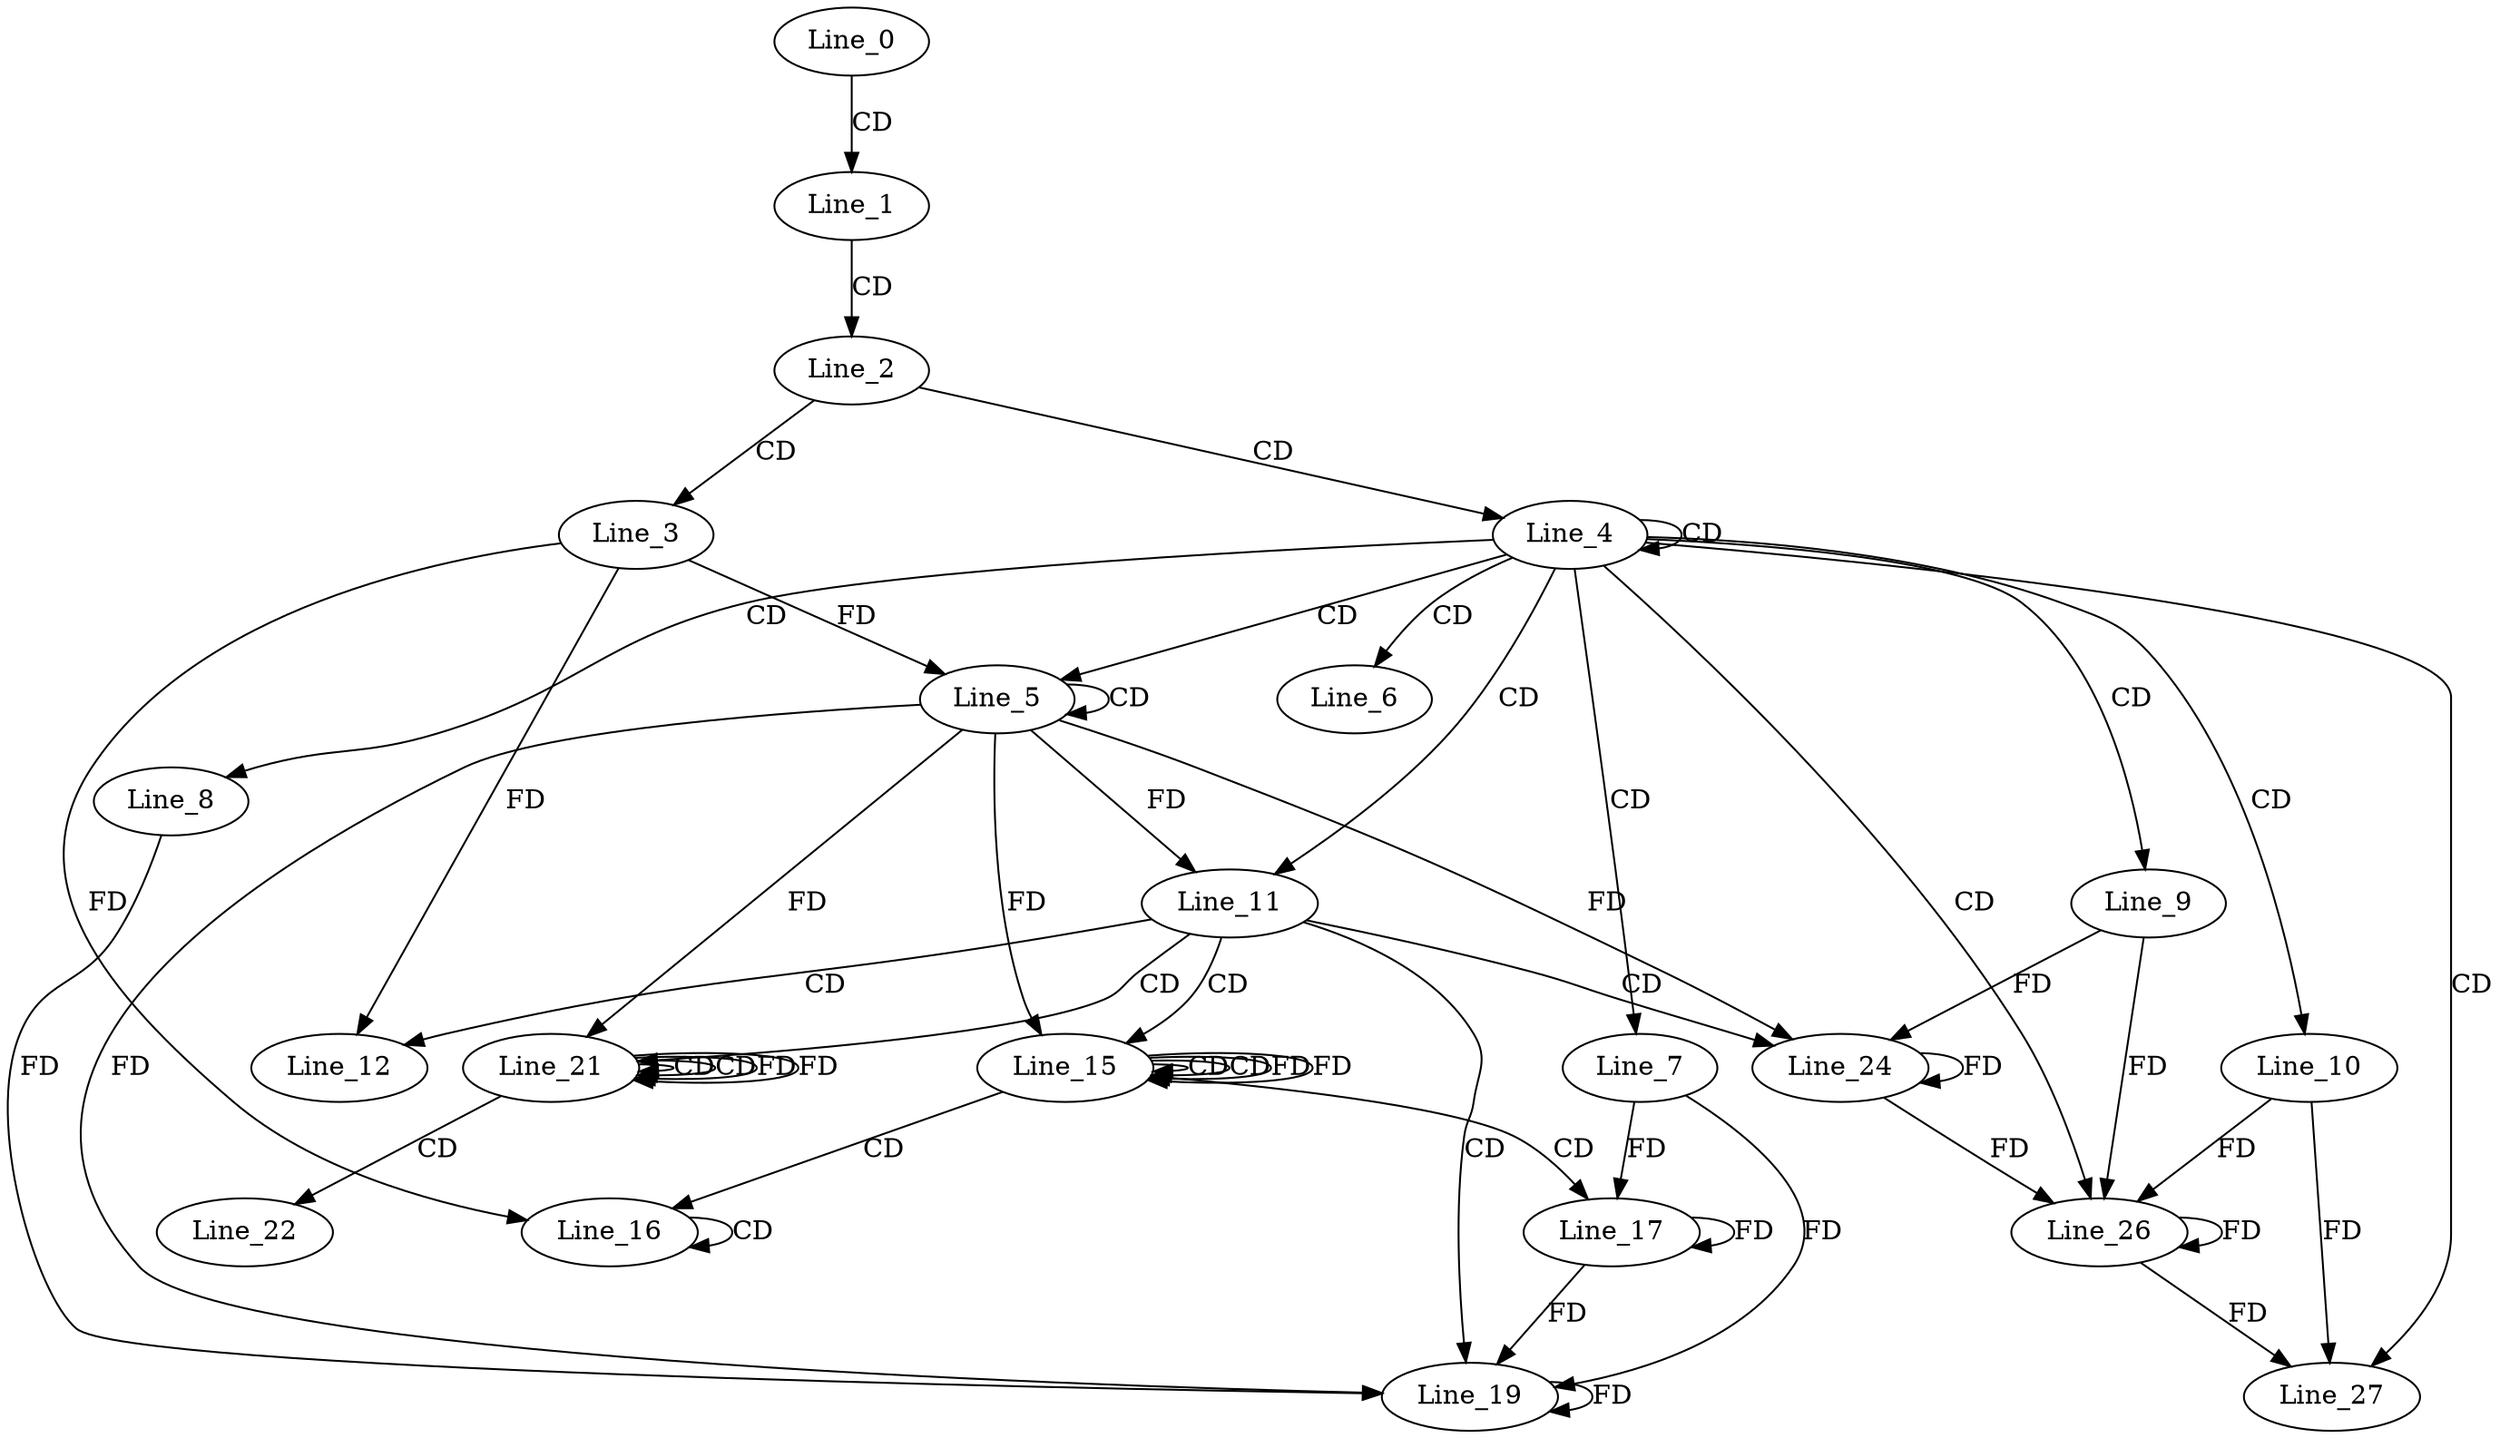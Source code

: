 digraph G {
  Line_0;
  Line_1;
  Line_2;
  Line_3;
  Line_4;
  Line_5;
  Line_5;
  Line_6;
  Line_7;
  Line_8;
  Line_9;
  Line_10;
  Line_11;
  Line_12;
  Line_15;
  Line_15;
  Line_15;
  Line_16;
  Line_16;
  Line_17;
  Line_19;
  Line_21;
  Line_21;
  Line_21;
  Line_22;
  Line_24;
  Line_26;
  Line_26;
  Line_27;
  Line_0 -> Line_1 [ label="CD" ];
  Line_1 -> Line_2 [ label="CD" ];
  Line_2 -> Line_3 [ label="CD" ];
  Line_2 -> Line_4 [ label="CD" ];
  Line_4 -> Line_4 [ label="CD" ];
  Line_4 -> Line_5 [ label="CD" ];
  Line_5 -> Line_5 [ label="CD" ];
  Line_3 -> Line_5 [ label="FD" ];
  Line_4 -> Line_6 [ label="CD" ];
  Line_4 -> Line_7 [ label="CD" ];
  Line_4 -> Line_8 [ label="CD" ];
  Line_4 -> Line_9 [ label="CD" ];
  Line_4 -> Line_10 [ label="CD" ];
  Line_4 -> Line_11 [ label="CD" ];
  Line_5 -> Line_11 [ label="FD" ];
  Line_11 -> Line_12 [ label="CD" ];
  Line_3 -> Line_12 [ label="FD" ];
  Line_11 -> Line_15 [ label="CD" ];
  Line_15 -> Line_15 [ label="CD" ];
  Line_5 -> Line_15 [ label="FD" ];
  Line_15 -> Line_15 [ label="CD" ];
  Line_15 -> Line_15 [ label="FD" ];
  Line_15 -> Line_16 [ label="CD" ];
  Line_16 -> Line_16 [ label="CD" ];
  Line_3 -> Line_16 [ label="FD" ];
  Line_15 -> Line_17 [ label="CD" ];
  Line_17 -> Line_17 [ label="FD" ];
  Line_7 -> Line_17 [ label="FD" ];
  Line_11 -> Line_19 [ label="CD" ];
  Line_8 -> Line_19 [ label="FD" ];
  Line_19 -> Line_19 [ label="FD" ];
  Line_17 -> Line_19 [ label="FD" ];
  Line_7 -> Line_19 [ label="FD" ];
  Line_5 -> Line_19 [ label="FD" ];
  Line_11 -> Line_21 [ label="CD" ];
  Line_21 -> Line_21 [ label="CD" ];
  Line_5 -> Line_21 [ label="FD" ];
  Line_21 -> Line_21 [ label="CD" ];
  Line_21 -> Line_21 [ label="FD" ];
  Line_21 -> Line_22 [ label="CD" ];
  Line_11 -> Line_24 [ label="CD" ];
  Line_9 -> Line_24 [ label="FD" ];
  Line_24 -> Line_24 [ label="FD" ];
  Line_5 -> Line_24 [ label="FD" ];
  Line_4 -> Line_26 [ label="CD" ];
  Line_10 -> Line_26 [ label="FD" ];
  Line_26 -> Line_26 [ label="FD" ];
  Line_9 -> Line_26 [ label="FD" ];
  Line_24 -> Line_26 [ label="FD" ];
  Line_4 -> Line_27 [ label="CD" ];
  Line_10 -> Line_27 [ label="FD" ];
  Line_26 -> Line_27 [ label="FD" ];
  Line_15 -> Line_15 [ label="FD" ];
  Line_21 -> Line_21 [ label="FD" ];
}
